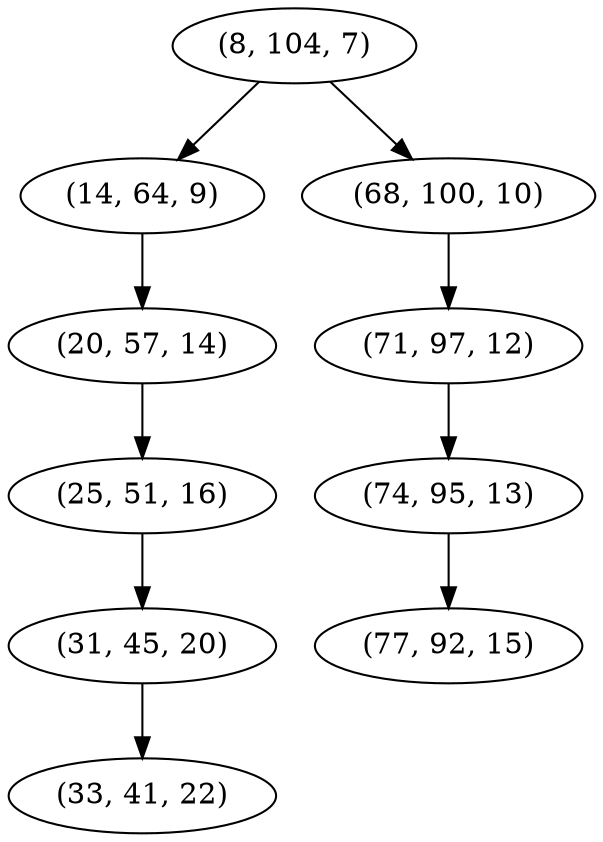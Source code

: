 digraph tree {
    "(8, 104, 7)";
    "(14, 64, 9)";
    "(20, 57, 14)";
    "(25, 51, 16)";
    "(31, 45, 20)";
    "(33, 41, 22)";
    "(68, 100, 10)";
    "(71, 97, 12)";
    "(74, 95, 13)";
    "(77, 92, 15)";
    "(8, 104, 7)" -> "(14, 64, 9)";
    "(8, 104, 7)" -> "(68, 100, 10)";
    "(14, 64, 9)" -> "(20, 57, 14)";
    "(20, 57, 14)" -> "(25, 51, 16)";
    "(25, 51, 16)" -> "(31, 45, 20)";
    "(31, 45, 20)" -> "(33, 41, 22)";
    "(68, 100, 10)" -> "(71, 97, 12)";
    "(71, 97, 12)" -> "(74, 95, 13)";
    "(74, 95, 13)" -> "(77, 92, 15)";
}
